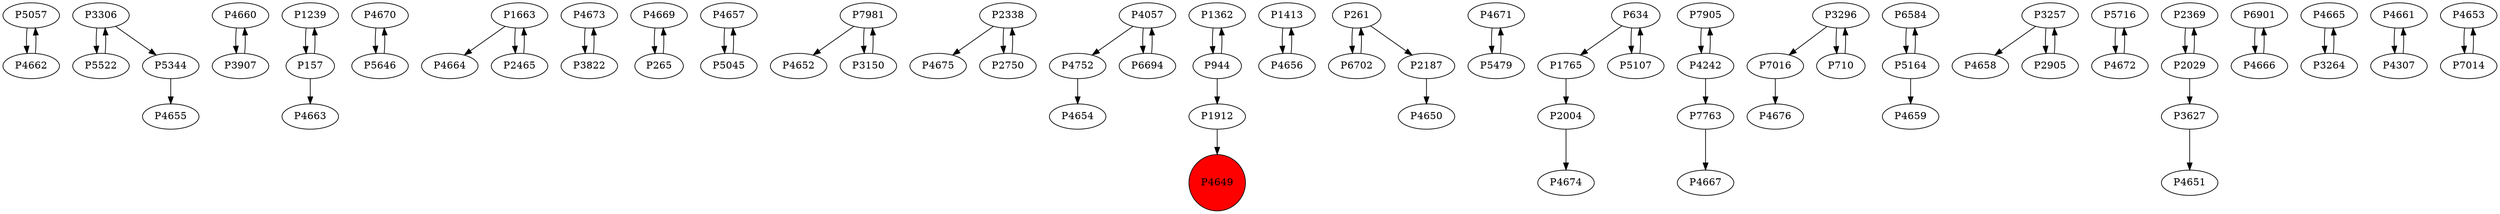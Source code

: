 digraph {
	P5057 -> P4662
	P3306 -> P5522
	P4660 -> P3907
	P1239 -> P157
	P4670 -> P5646
	P1663 -> P4664
	P4673 -> P3822
	P4669 -> P265
	P4657 -> P5045
	P7981 -> P4652
	P3907 -> P4660
	P2338 -> P4675
	P4057 -> P4752
	P4057 -> P6694
	P1362 -> P944
	P265 -> P4669
	P1413 -> P4656
	P6694 -> P4057
	P261 -> P6702
	P261 -> P2187
	P157 -> P1239
	P4671 -> P5479
	P5646 -> P4670
	P5045 -> P4657
	P634 -> P1765
	P1912 -> P4649
	P3822 -> P4673
	P7905 -> P4242
	P7016 -> P4676
	P4242 -> P7763
	P2465 -> P1663
	P2750 -> P2338
	P6584 -> P5164
	P3257 -> P4658
	P2187 -> P4650
	P3296 -> P7016
	P2905 -> P3257
	P2004 -> P4674
	P5716 -> P4672
	P2369 -> P2029
	P6901 -> P4666
	P2029 -> P2369
	P3627 -> P4651
	P157 -> P4663
	P5344 -> P4655
	P5107 -> P634
	P4665 -> P3264
	P4661 -> P4307
	P3296 -> P710
	P2029 -> P3627
	P634 -> P5107
	P944 -> P1912
	P4653 -> P7014
	P710 -> P3296
	P4662 -> P5057
	P4672 -> P5716
	P4752 -> P4654
	P7014 -> P4653
	P6702 -> P261
	P5479 -> P4671
	P2338 -> P2750
	P3150 -> P7981
	P5164 -> P6584
	P4307 -> P4661
	P1765 -> P2004
	P4242 -> P7905
	P1663 -> P2465
	P4656 -> P1413
	P4666 -> P6901
	P5522 -> P3306
	P944 -> P1362
	P3306 -> P5344
	P7981 -> P3150
	P3264 -> P4665
	P7763 -> P4667
	P3257 -> P2905
	P5164 -> P4659
	P4649 [shape=circle]
	P4649 [style=filled]
	P4649 [fillcolor=red]
}